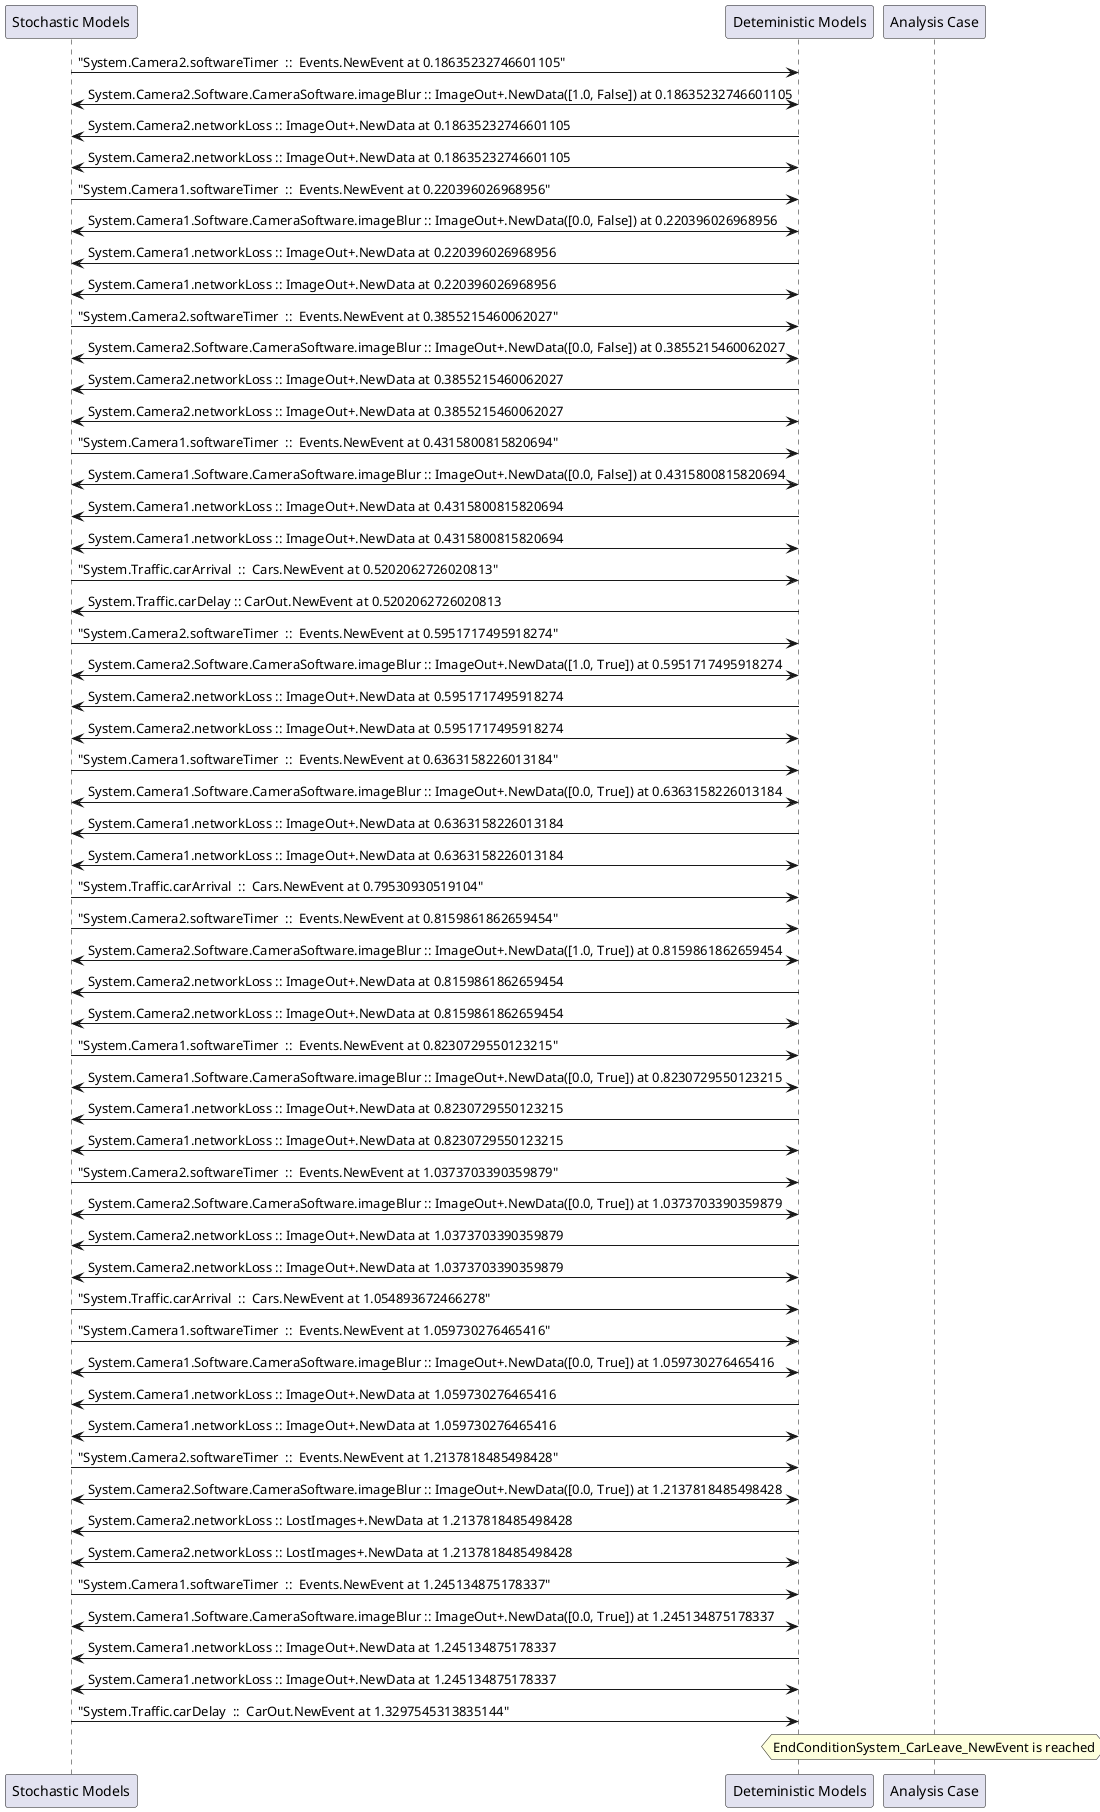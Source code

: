 
	@startuml
	participant "Stochastic Models" as stochmodel
	participant "Deteministic Models" as detmodel
	participant "Analysis Case" as analysis
	{23780_stop} stochmodel -> detmodel : "System.Camera2.softwareTimer  ::  Events.NewEvent at 0.18635232746601105"
detmodel <-> stochmodel : System.Camera2.Software.CameraSoftware.imageBlur :: ImageOut+.NewData([1.0, False]) at 0.18635232746601105
detmodel -> stochmodel : System.Camera2.networkLoss :: ImageOut+.NewData at 0.18635232746601105
detmodel <-> stochmodel : System.Camera2.networkLoss :: ImageOut+.NewData at 0.18635232746601105
{23765_stop} stochmodel -> detmodel : "System.Camera1.softwareTimer  ::  Events.NewEvent at 0.220396026968956"
detmodel <-> stochmodel : System.Camera1.Software.CameraSoftware.imageBlur :: ImageOut+.NewData([0.0, False]) at 0.220396026968956
detmodel -> stochmodel : System.Camera1.networkLoss :: ImageOut+.NewData at 0.220396026968956
detmodel <-> stochmodel : System.Camera1.networkLoss :: ImageOut+.NewData at 0.220396026968956
{23781_stop} stochmodel -> detmodel : "System.Camera2.softwareTimer  ::  Events.NewEvent at 0.3855215460062027"
detmodel <-> stochmodel : System.Camera2.Software.CameraSoftware.imageBlur :: ImageOut+.NewData([0.0, False]) at 0.3855215460062027
detmodel -> stochmodel : System.Camera2.networkLoss :: ImageOut+.NewData at 0.3855215460062027
detmodel <-> stochmodel : System.Camera2.networkLoss :: ImageOut+.NewData at 0.3855215460062027
{23766_stop} stochmodel -> detmodel : "System.Camera1.softwareTimer  ::  Events.NewEvent at 0.4315800815820694"
detmodel <-> stochmodel : System.Camera1.Software.CameraSoftware.imageBlur :: ImageOut+.NewData([0.0, False]) at 0.4315800815820694
detmodel -> stochmodel : System.Camera1.networkLoss :: ImageOut+.NewData at 0.4315800815820694
detmodel <-> stochmodel : System.Camera1.networkLoss :: ImageOut+.NewData at 0.4315800815820694
{23795_stop} stochmodel -> detmodel : "System.Traffic.carArrival  ::  Cars.NewEvent at 0.5202062726020813"
{23803_start} detmodel -> stochmodel : System.Traffic.carDelay :: CarOut.NewEvent at 0.5202062726020813
{23782_stop} stochmodel -> detmodel : "System.Camera2.softwareTimer  ::  Events.NewEvent at 0.5951717495918274"
detmodel <-> stochmodel : System.Camera2.Software.CameraSoftware.imageBlur :: ImageOut+.NewData([1.0, True]) at 0.5951717495918274
detmodel -> stochmodel : System.Camera2.networkLoss :: ImageOut+.NewData at 0.5951717495918274
detmodel <-> stochmodel : System.Camera2.networkLoss :: ImageOut+.NewData at 0.5951717495918274
{23767_stop} stochmodel -> detmodel : "System.Camera1.softwareTimer  ::  Events.NewEvent at 0.6363158226013184"
detmodel <-> stochmodel : System.Camera1.Software.CameraSoftware.imageBlur :: ImageOut+.NewData([0.0, True]) at 0.6363158226013184
detmodel -> stochmodel : System.Camera1.networkLoss :: ImageOut+.NewData at 0.6363158226013184
detmodel <-> stochmodel : System.Camera1.networkLoss :: ImageOut+.NewData at 0.6363158226013184
{23796_stop} stochmodel -> detmodel : "System.Traffic.carArrival  ::  Cars.NewEvent at 0.79530930519104"
{23783_stop} stochmodel -> detmodel : "System.Camera2.softwareTimer  ::  Events.NewEvent at 0.8159861862659454"
detmodel <-> stochmodel : System.Camera2.Software.CameraSoftware.imageBlur :: ImageOut+.NewData([1.0, True]) at 0.8159861862659454
detmodel -> stochmodel : System.Camera2.networkLoss :: ImageOut+.NewData at 0.8159861862659454
detmodel <-> stochmodel : System.Camera2.networkLoss :: ImageOut+.NewData at 0.8159861862659454
{23768_stop} stochmodel -> detmodel : "System.Camera1.softwareTimer  ::  Events.NewEvent at 0.8230729550123215"
detmodel <-> stochmodel : System.Camera1.Software.CameraSoftware.imageBlur :: ImageOut+.NewData([0.0, True]) at 0.8230729550123215
detmodel -> stochmodel : System.Camera1.networkLoss :: ImageOut+.NewData at 0.8230729550123215
detmodel <-> stochmodel : System.Camera1.networkLoss :: ImageOut+.NewData at 0.8230729550123215
{23784_stop} stochmodel -> detmodel : "System.Camera2.softwareTimer  ::  Events.NewEvent at 1.0373703390359879"
detmodel <-> stochmodel : System.Camera2.Software.CameraSoftware.imageBlur :: ImageOut+.NewData([0.0, True]) at 1.0373703390359879
detmodel -> stochmodel : System.Camera2.networkLoss :: ImageOut+.NewData at 1.0373703390359879
detmodel <-> stochmodel : System.Camera2.networkLoss :: ImageOut+.NewData at 1.0373703390359879
{23797_stop} stochmodel -> detmodel : "System.Traffic.carArrival  ::  Cars.NewEvent at 1.054893672466278"
{23769_stop} stochmodel -> detmodel : "System.Camera1.softwareTimer  ::  Events.NewEvent at 1.059730276465416"
detmodel <-> stochmodel : System.Camera1.Software.CameraSoftware.imageBlur :: ImageOut+.NewData([0.0, True]) at 1.059730276465416
detmodel -> stochmodel : System.Camera1.networkLoss :: ImageOut+.NewData at 1.059730276465416
detmodel <-> stochmodel : System.Camera1.networkLoss :: ImageOut+.NewData at 1.059730276465416
{23785_stop} stochmodel -> detmodel : "System.Camera2.softwareTimer  ::  Events.NewEvent at 1.2137818485498428"
detmodel <-> stochmodel : System.Camera2.Software.CameraSoftware.imageBlur :: ImageOut+.NewData([0.0, True]) at 1.2137818485498428
detmodel -> stochmodel : System.Camera2.networkLoss :: LostImages+.NewData at 1.2137818485498428
detmodel <-> stochmodel : System.Camera2.networkLoss :: LostImages+.NewData at 1.2137818485498428
{23770_stop} stochmodel -> detmodel : "System.Camera1.softwareTimer  ::  Events.NewEvent at 1.245134875178337"
detmodel <-> stochmodel : System.Camera1.Software.CameraSoftware.imageBlur :: ImageOut+.NewData([0.0, True]) at 1.245134875178337
detmodel -> stochmodel : System.Camera1.networkLoss :: ImageOut+.NewData at 1.245134875178337
detmodel <-> stochmodel : System.Camera1.networkLoss :: ImageOut+.NewData at 1.245134875178337
{23803_stop} stochmodel -> detmodel : "System.Traffic.carDelay  ::  CarOut.NewEvent at 1.3297545313835144"
{23803_start} <-> {23803_stop} : delay
hnote over analysis 
EndConditionSystem_CarLeave_NewEvent is reached
endnote
@enduml
